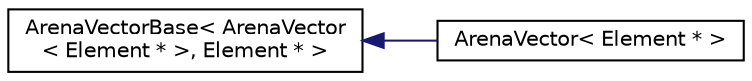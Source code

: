 digraph "Graphical Class Hierarchy"
{
  edge [fontname="Helvetica",fontsize="10",labelfontname="Helvetica",labelfontsize="10"];
  node [fontname="Helvetica",fontsize="10",shape=record];
  rankdir="LR";
  Node0 [label="ArenaVectorBase\< ArenaVector\l\< Element * \>, Element * \>",height=0.2,width=0.4,color="black", fillcolor="white", style="filled",URL="$class_arena_vector_base.html"];
  Node0 -> Node1 [dir="back",color="midnightblue",fontsize="10",style="solid",fontname="Helvetica"];
  Node1 [label="ArenaVector\< Element * \>",height=0.2,width=0.4,color="black", fillcolor="white", style="filled",URL="$class_arena_vector.html"];
}
